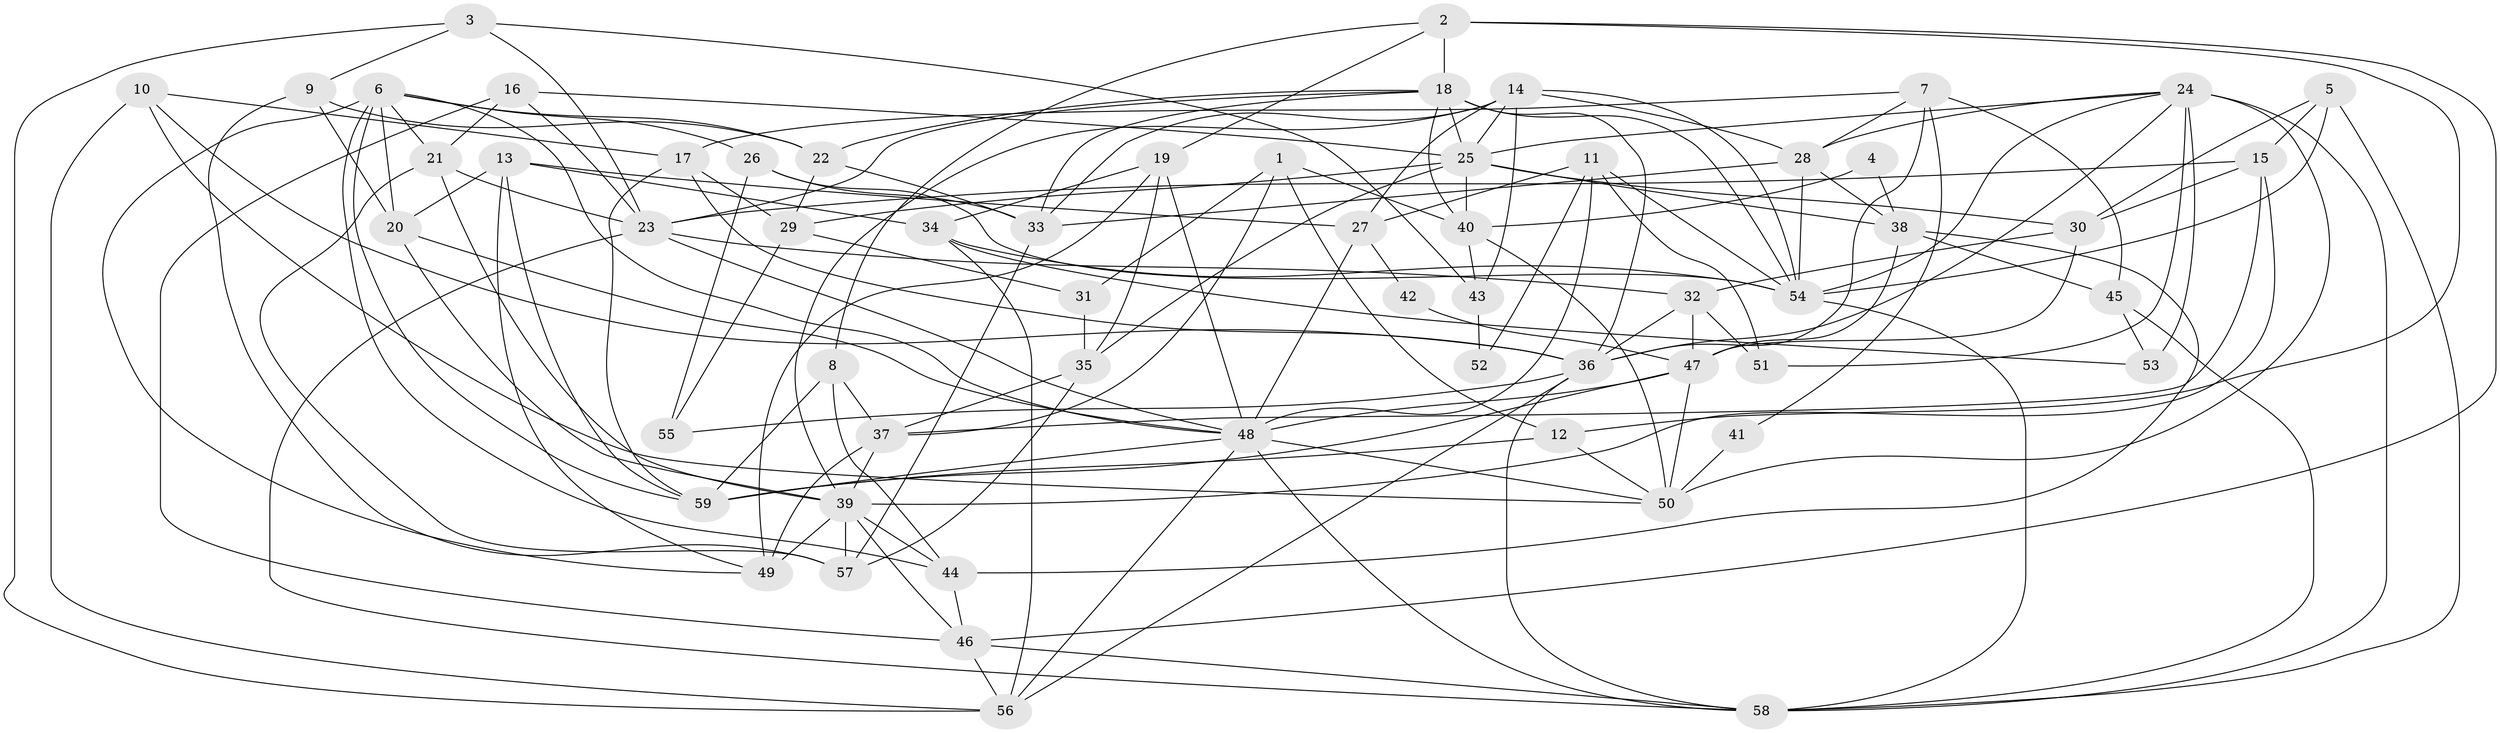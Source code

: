 // original degree distribution, {5: 0.1452991452991453, 3: 0.2905982905982906, 7: 0.05982905982905983, 4: 0.29914529914529914, 2: 0.11965811965811966, 8: 0.017094017094017096, 6: 0.06837606837606838}
// Generated by graph-tools (version 1.1) at 2025/01/03/09/25 03:01:57]
// undirected, 59 vertices, 158 edges
graph export_dot {
graph [start="1"]
  node [color=gray90,style=filled];
  1;
  2;
  3;
  4;
  5;
  6;
  7;
  8;
  9;
  10;
  11;
  12;
  13;
  14;
  15;
  16;
  17;
  18;
  19;
  20;
  21;
  22;
  23;
  24;
  25;
  26;
  27;
  28;
  29;
  30;
  31;
  32;
  33;
  34;
  35;
  36;
  37;
  38;
  39;
  40;
  41;
  42;
  43;
  44;
  45;
  46;
  47;
  48;
  49;
  50;
  51;
  52;
  53;
  54;
  55;
  56;
  57;
  58;
  59;
  1 -- 12 [weight=1.0];
  1 -- 31 [weight=1.0];
  1 -- 37 [weight=1.0];
  1 -- 40 [weight=1.0];
  2 -- 8 [weight=1.0];
  2 -- 12 [weight=1.0];
  2 -- 18 [weight=1.0];
  2 -- 19 [weight=1.0];
  2 -- 46 [weight=1.0];
  3 -- 9 [weight=1.0];
  3 -- 23 [weight=1.0];
  3 -- 43 [weight=1.0];
  3 -- 56 [weight=1.0];
  4 -- 38 [weight=1.0];
  4 -- 40 [weight=1.0];
  5 -- 15 [weight=1.0];
  5 -- 30 [weight=1.0];
  5 -- 54 [weight=1.0];
  5 -- 58 [weight=1.0];
  6 -- 20 [weight=2.0];
  6 -- 21 [weight=1.0];
  6 -- 22 [weight=1.0];
  6 -- 26 [weight=1.0];
  6 -- 44 [weight=1.0];
  6 -- 48 [weight=1.0];
  6 -- 49 [weight=1.0];
  6 -- 59 [weight=1.0];
  7 -- 17 [weight=1.0];
  7 -- 28 [weight=1.0];
  7 -- 36 [weight=1.0];
  7 -- 41 [weight=1.0];
  7 -- 45 [weight=1.0];
  8 -- 37 [weight=1.0];
  8 -- 44 [weight=1.0];
  8 -- 59 [weight=1.0];
  9 -- 20 [weight=1.0];
  9 -- 22 [weight=1.0];
  9 -- 57 [weight=1.0];
  10 -- 17 [weight=1.0];
  10 -- 36 [weight=1.0];
  10 -- 50 [weight=1.0];
  10 -- 56 [weight=1.0];
  11 -- 27 [weight=1.0];
  11 -- 48 [weight=1.0];
  11 -- 51 [weight=1.0];
  11 -- 52 [weight=1.0];
  11 -- 54 [weight=1.0];
  12 -- 50 [weight=1.0];
  12 -- 59 [weight=2.0];
  13 -- 20 [weight=1.0];
  13 -- 27 [weight=1.0];
  13 -- 34 [weight=1.0];
  13 -- 49 [weight=1.0];
  13 -- 59 [weight=1.0];
  14 -- 25 [weight=1.0];
  14 -- 27 [weight=1.0];
  14 -- 28 [weight=1.0];
  14 -- 33 [weight=1.0];
  14 -- 39 [weight=1.0];
  14 -- 43 [weight=2.0];
  14 -- 54 [weight=1.0];
  15 -- 23 [weight=1.0];
  15 -- 30 [weight=1.0];
  15 -- 37 [weight=2.0];
  15 -- 39 [weight=1.0];
  16 -- 21 [weight=1.0];
  16 -- 23 [weight=1.0];
  16 -- 25 [weight=1.0];
  16 -- 46 [weight=1.0];
  17 -- 29 [weight=1.0];
  17 -- 36 [weight=1.0];
  17 -- 59 [weight=1.0];
  18 -- 22 [weight=1.0];
  18 -- 23 [weight=1.0];
  18 -- 25 [weight=1.0];
  18 -- 33 [weight=1.0];
  18 -- 36 [weight=2.0];
  18 -- 40 [weight=1.0];
  18 -- 54 [weight=1.0];
  19 -- 34 [weight=1.0];
  19 -- 35 [weight=1.0];
  19 -- 48 [weight=1.0];
  19 -- 49 [weight=1.0];
  20 -- 39 [weight=1.0];
  20 -- 48 [weight=1.0];
  21 -- 23 [weight=1.0];
  21 -- 39 [weight=1.0];
  21 -- 57 [weight=1.0];
  22 -- 29 [weight=1.0];
  22 -- 33 [weight=1.0];
  23 -- 32 [weight=1.0];
  23 -- 48 [weight=1.0];
  23 -- 58 [weight=2.0];
  24 -- 25 [weight=1.0];
  24 -- 28 [weight=1.0];
  24 -- 36 [weight=1.0];
  24 -- 50 [weight=1.0];
  24 -- 51 [weight=1.0];
  24 -- 53 [weight=3.0];
  24 -- 54 [weight=1.0];
  24 -- 58 [weight=1.0];
  25 -- 29 [weight=1.0];
  25 -- 30 [weight=1.0];
  25 -- 35 [weight=1.0];
  25 -- 38 [weight=1.0];
  25 -- 40 [weight=1.0];
  26 -- 33 [weight=1.0];
  26 -- 54 [weight=1.0];
  26 -- 55 [weight=1.0];
  27 -- 42 [weight=1.0];
  27 -- 48 [weight=1.0];
  28 -- 33 [weight=1.0];
  28 -- 38 [weight=2.0];
  28 -- 54 [weight=1.0];
  29 -- 31 [weight=1.0];
  29 -- 55 [weight=1.0];
  30 -- 32 [weight=1.0];
  30 -- 47 [weight=1.0];
  31 -- 35 [weight=1.0];
  32 -- 36 [weight=1.0];
  32 -- 47 [weight=1.0];
  32 -- 51 [weight=1.0];
  33 -- 57 [weight=2.0];
  34 -- 53 [weight=1.0];
  34 -- 54 [weight=2.0];
  34 -- 56 [weight=1.0];
  35 -- 37 [weight=1.0];
  35 -- 57 [weight=1.0];
  36 -- 55 [weight=1.0];
  36 -- 56 [weight=1.0];
  36 -- 58 [weight=1.0];
  37 -- 39 [weight=1.0];
  37 -- 49 [weight=2.0];
  38 -- 44 [weight=1.0];
  38 -- 45 [weight=1.0];
  38 -- 47 [weight=1.0];
  39 -- 44 [weight=1.0];
  39 -- 46 [weight=1.0];
  39 -- 49 [weight=1.0];
  39 -- 57 [weight=1.0];
  40 -- 43 [weight=1.0];
  40 -- 50 [weight=1.0];
  41 -- 50 [weight=2.0];
  42 -- 47 [weight=1.0];
  43 -- 52 [weight=1.0];
  44 -- 46 [weight=1.0];
  45 -- 53 [weight=1.0];
  45 -- 58 [weight=1.0];
  46 -- 56 [weight=1.0];
  46 -- 58 [weight=1.0];
  47 -- 48 [weight=1.0];
  47 -- 50 [weight=1.0];
  47 -- 59 [weight=1.0];
  48 -- 50 [weight=1.0];
  48 -- 56 [weight=1.0];
  48 -- 58 [weight=1.0];
  48 -- 59 [weight=1.0];
  54 -- 58 [weight=2.0];
}
